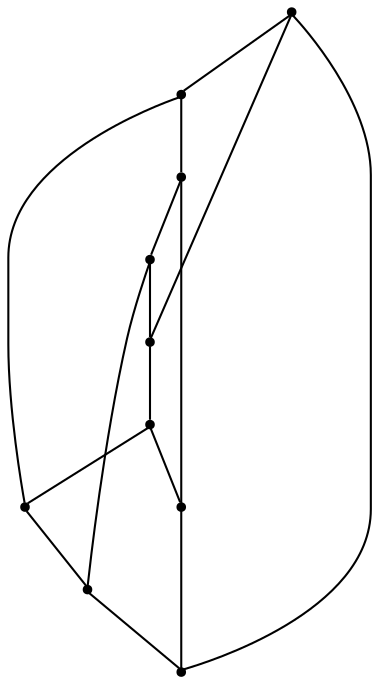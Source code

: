 graph {
  node [shape=point,comment="{\"directed\":false,\"doi\":\"10.1007/978-3-642-18469-7_18\",\"figure\":\"6 (1)\"}"]

  v0 [pos="877.0154169579454,1012.3864836555979"]
  v1 [pos="938.979089346324,821.7643723048907"]
  v2 [pos="848.6253268513008,851.1063665529812"]
  v3 [pos="732.283473293573,935.5782643482798"]
  v4 [pos="821.1818721463012,935.5782643482798"]
  v5 [pos="704.8400185885735,851.1063665529812"]
  v6 [pos="776.7326409045374,798.9022941922066"]
  v7 [pos="776.7326409045374,703.9622134612512"]
  v8 [pos="676.4540644838853,1012.3864836555979"]
  v9 [pos="614.4862560935501,821.7643723048907"]

  v0 -- v1 [id="-1",pos="877.0154169579454,1012.3864836555979 903.9750230648333,1009.547355303701 928.9331223787693,996.8369804732162 947.0731179136059,976.7088236425786 987.6524512016662,931.6849032910044 984.0244139162193,862.3155137566531 938.979089346324,821.7643723048907"]
  v5 -- v9 [id="-2",pos="704.8400185885735,851.1063665529812 614.4862560935501,821.7643723048907 614.4862560935501,821.7643723048907 614.4862560935501,821.7643723048907"]
  v6 -- v7 [id="-3",pos="776.7326409045374,798.9022941922066 776.7326409045374,703.9622134612512 776.7326409045374,703.9622134612512 776.7326409045374,703.9622134612512"]
  v4 -- v0 [id="-4",pos="821.1818721463012,935.5782643482798 877.0154169579454,1012.3864836555979 877.0154169579454,1012.3864836555979 877.0154169579454,1012.3864836555979"]
  v2 -- v1 [id="-5",pos="848.6253268513008,851.1063665529812 938.979089346324,821.7643723048907 938.979089346324,821.7643723048907 938.979089346324,821.7643723048907"]
  v9 -- v8 [id="-6",pos="614.4862560935501,821.7643723048907 594.340363240608,839.8994449446219 581.6215209163616,864.8367953036862 578.781678342226,891.782713638189 572.4264886282583,952.0423600272813 616.1542102364095,1006.0342848969182 676.4540644838853,1012.3864836555979"]
  v9 -- v7 [id="-7",pos="614.4862560935501,821.7643723048907 601.9007839247013,762.4954019778916 639.7737084248226,704.2527808264258 699.0851854662923,691.6758145378242 725.594540037115,686.0540879549717 753.2549121370336,690.4297355164961 776.7326409045374,703.9622134612512"]
  v5 -- v2 [id="-8",pos="704.8400185885735,851.1063665529812 745.7069630896092,814.3286901595804 807.7581278270677,814.3286901595804 848.6253268513008,851.1063665529812"]
  v8 -- v0 [id="-9",pos="676.4540644838853,1012.3864836555979 687.4838908706936,1037.1350717379314 707.2919041791889,1056.9298979791731 732.0582202639418,1067.9567053383023 787.4413862779223,1092.6147752798493 852.3407928550283,1067.7316658579757 877.0154169579454,1012.3864836555979"]
  v3 -- v6 [id="-10",pos="732.283473293573,935.5782643482798 709.9066209852921,885.3650505830989 729.0890799055659,826.3722766343984 776.7326409045374,798.9022941922066"]
  v6 -- v4 [id="-11",pos="776.7326409045374,798.9022941922066 824.3718750091546,826.3764098828362 843.5585335621842,885.3691202430991 821.1818721463012,935.5782643482798"]
  v4 -- v5 [id="-12",pos="821.1818721463012,935.5782643482798 766.4783466999735,941.3322866753596 716.266073962815,904.8681330730723 704.8400185885735,851.1063665529812"]
  v2 -- v3 [id="-13",pos="848.6253268513008,851.1063665529812 837.1991442154606,904.8681330730723 786.9868714783021,941.3322866753596 732.283473293573,935.5782643482798"]
  v7 -- v1 [id="-14",pos="776.7326409045374,703.9622134612512 829.2466941766901,673.6813041391956 896.38132347269,691.6882778715751 926.6770923884942,744.1674974014295 940.2216715956569,767.6295960104012 944.6002341592111,795.2714897933851 938.979089346324,821.7643723048907"]
  v3 -- v8 [id="-15",pos="732.283473293573,935.5782643482798 676.4540644838853,1012.3864836555979 676.4540644838853,1012.3864836555979 676.4540644838853,1012.3864836555979"]
}